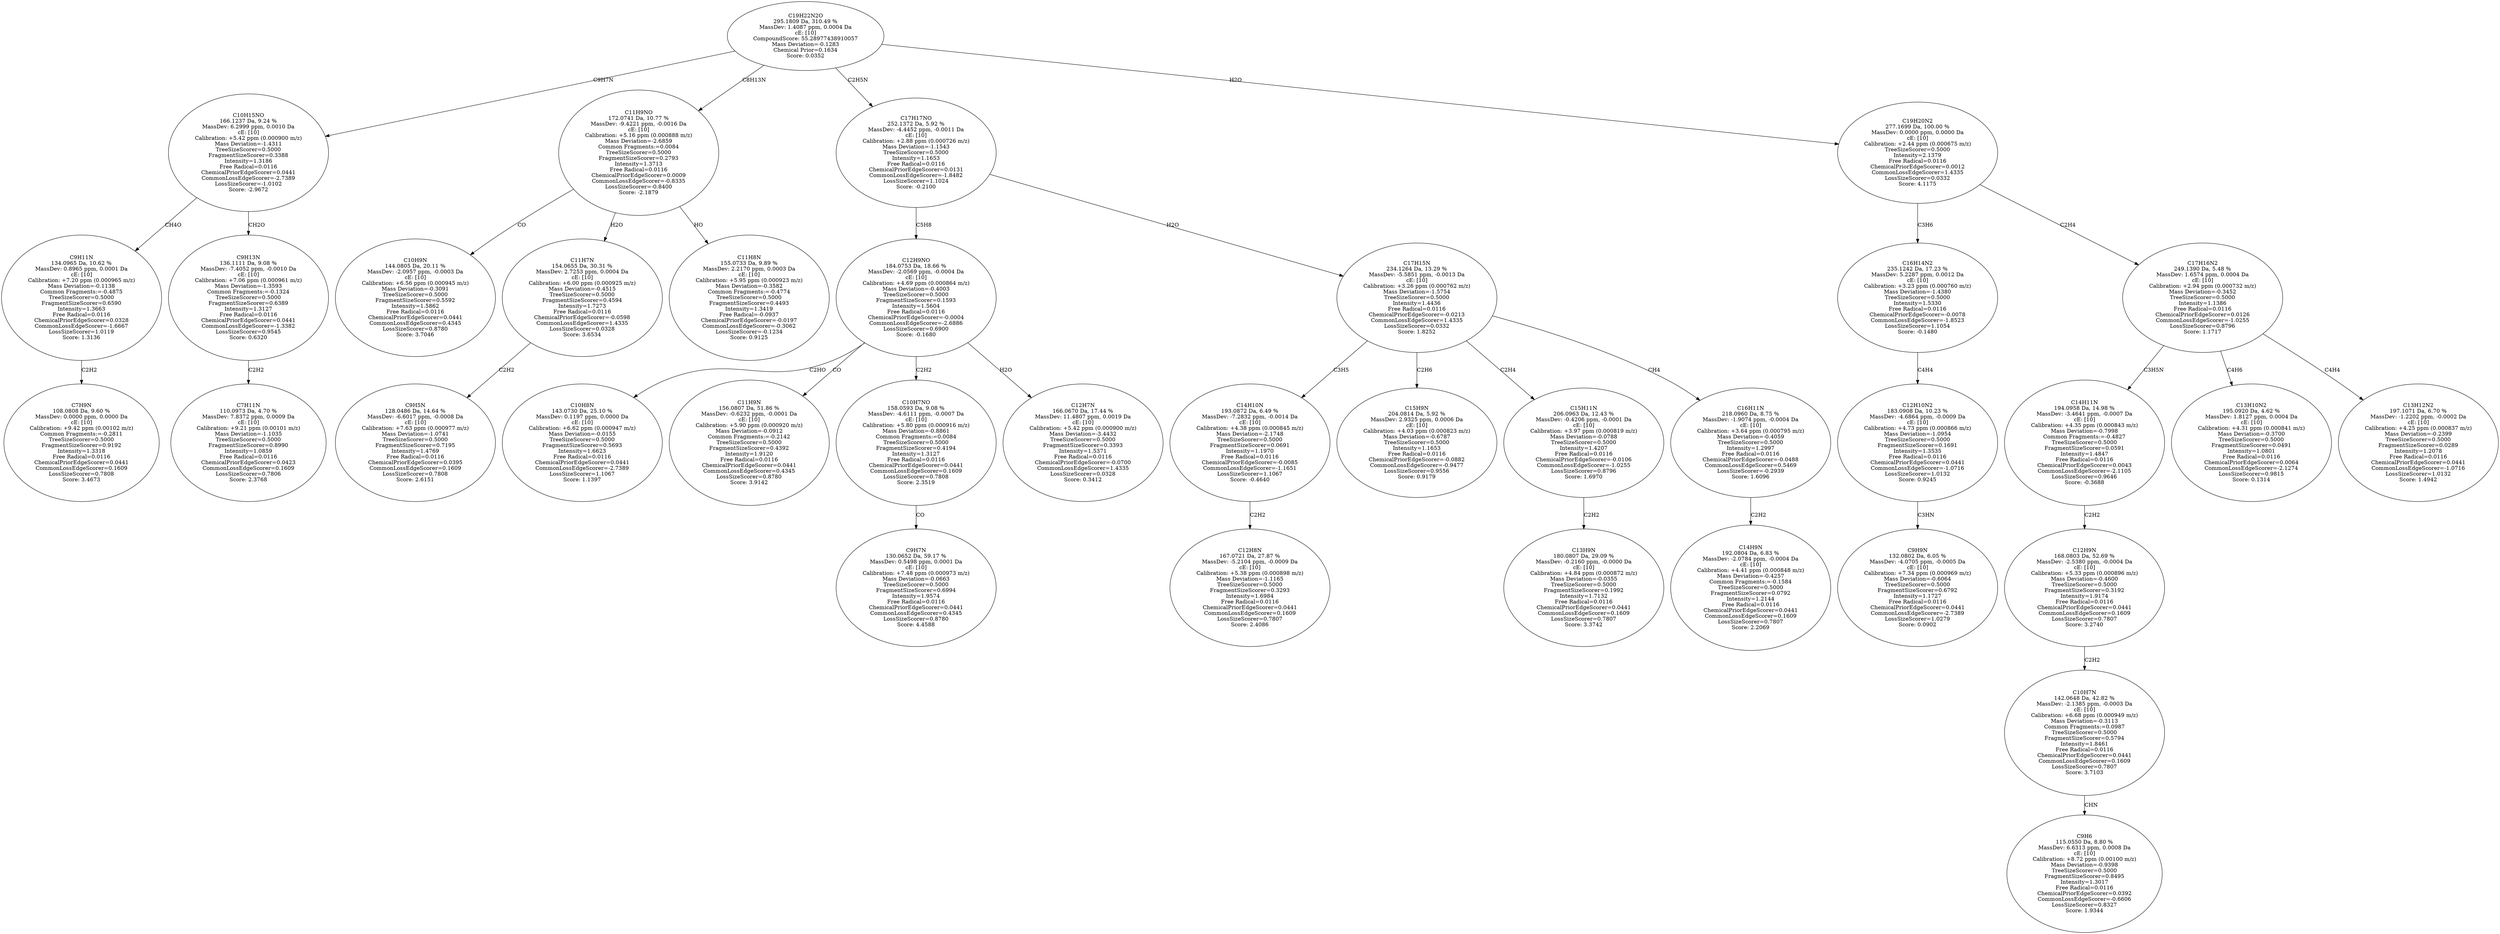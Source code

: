 strict digraph {
v1 [label="C7H9N\n108.0808 Da, 9.60 %\nMassDev: 0.0000 ppm, 0.0000 Da\ncE: [10]\nCalibration: +9.42 ppm (0.00102 m/z)\nCommon Fragments:=-0.2811\nTreeSizeScorer=0.5000\nFragmentSizeScorer=0.9192\nIntensity=1.3318\nFree Radical=0.0116\nChemicalPriorEdgeScorer=0.0441\nCommonLossEdgeScorer=0.1609\nLossSizeScorer=0.7808\nScore: 3.4673"];
v2 [label="C9H11N\n134.0965 Da, 10.62 %\nMassDev: 0.8965 ppm, 0.0001 Da\ncE: [10]\nCalibration: +7.20 ppm (0.000965 m/z)\nMass Deviation=-0.1138\nCommon Fragments:=-0.4875\nTreeSizeScorer=0.5000\nFragmentSizeScorer=0.6590\nIntensity=1.3663\nFree Radical=0.0116\nChemicalPriorEdgeScorer=0.0328\nCommonLossEdgeScorer=-1.6667\nLossSizeScorer=1.0119\nScore: 1.3136"];
v3 [label="C7H11N\n110.0973 Da, 4.70 %\nMassDev: 7.8372 ppm, 0.0009 Da\ncE: [10]\nCalibration: +9.21 ppm (0.00101 m/z)\nMass Deviation=-1.1035\nTreeSizeScorer=0.5000\nFragmentSizeScorer=0.8990\nIntensity=1.0859\nFree Radical=0.0116\nChemicalPriorEdgeScorer=0.0423\nCommonLossEdgeScorer=0.1609\nLossSizeScorer=0.7806\nScore: 2.3768"];
v4 [label="C9H13N\n136.1111 Da, 9.08 %\nMassDev: -7.4052 ppm, -0.0010 Da\ncE: [10]\nCalibration: +7.06 ppm (0.000961 m/z)\nMass Deviation=-1.3593\nCommon Fragments:=-0.1324\nTreeSizeScorer=0.5000\nFragmentSizeScorer=0.6389\nIntensity=1.3127\nFree Radical=0.0116\nChemicalPriorEdgeScorer=0.0441\nCommonLossEdgeScorer=-1.3382\nLossSizeScorer=0.9545\nScore: 0.6320"];
v5 [label="C10H15NO\n166.1237 Da, 9.24 %\nMassDev: 6.2999 ppm, 0.0010 Da\ncE: [10]\nCalibration: +5.42 ppm (0.000900 m/z)\nMass Deviation=-1.4311\nTreeSizeScorer=0.5000\nFragmentSizeScorer=0.3388\nIntensity=1.3186\nFree Radical=0.0116\nChemicalPriorEdgeScorer=0.0441\nCommonLossEdgeScorer=-2.7389\nLossSizeScorer=-1.0102\nScore: -2.9672"];
v6 [label="C10H9N\n144.0805 Da, 20.11 %\nMassDev: -2.0957 ppm, -0.0003 Da\ncE: [10]\nCalibration: +6.56 ppm (0.000945 m/z)\nMass Deviation=-0.3091\nTreeSizeScorer=0.5000\nFragmentSizeScorer=0.5592\nIntensity=1.5862\nFree Radical=0.0116\nChemicalPriorEdgeScorer=0.0441\nCommonLossEdgeScorer=0.4345\nLossSizeScorer=0.8780\nScore: 3.7046"];
v7 [label="C9H5N\n128.0486 Da, 14.64 %\nMassDev: -6.6017 ppm, -0.0008 Da\ncE: [10]\nCalibration: +7.63 ppm (0.000977 m/z)\nMass Deviation=-1.0741\nTreeSizeScorer=0.5000\nFragmentSizeScorer=0.7195\nIntensity=1.4769\nFree Radical=0.0116\nChemicalPriorEdgeScorer=0.0395\nCommonLossEdgeScorer=0.1609\nLossSizeScorer=0.7808\nScore: 2.6151"];
v8 [label="C11H7N\n154.0655 Da, 30.31 %\nMassDev: 2.7253 ppm, 0.0004 Da\ncE: [10]\nCalibration: +6.00 ppm (0.000925 m/z)\nMass Deviation=-0.4515\nTreeSizeScorer=0.5000\nFragmentSizeScorer=0.4594\nIntensity=1.7273\nFree Radical=0.0116\nChemicalPriorEdgeScorer=-0.0598\nCommonLossEdgeScorer=1.4335\nLossSizeScorer=0.0328\nScore: 3.6534"];
v9 [label="C11H8N\n155.0733 Da, 9.89 %\nMassDev: 2.2170 ppm, 0.0003 Da\ncE: [10]\nCalibration: +5.95 ppm (0.000923 m/z)\nMass Deviation=-0.3582\nCommon Fragments:=-0.4774\nTreeSizeScorer=0.5000\nFragmentSizeScorer=0.4493\nIntensity=1.3419\nFree Radical=-0.0937\nChemicalPriorEdgeScorer=-0.0197\nCommonLossEdgeScorer=-0.3062\nLossSizeScorer=-0.1234\nScore: 0.9125"];
v10 [label="C11H9NO\n172.0741 Da, 10.77 %\nMassDev: -9.4221 ppm, -0.0016 Da\ncE: [10]\nCalibration: +5.16 ppm (0.000888 m/z)\nMass Deviation=-2.6859\nCommon Fragments:=0.0084\nTreeSizeScorer=0.5000\nFragmentSizeScorer=0.2793\nIntensity=1.3713\nFree Radical=0.0116\nChemicalPriorEdgeScorer=0.0009\nCommonLossEdgeScorer=-0.8335\nLossSizeScorer=-0.8400\nScore: -2.1879"];
v11 [label="C10H8N\n143.0730 Da, 25.10 %\nMassDev: 0.1197 ppm, 0.0000 Da\ncE: [10]\nCalibration: +6.62 ppm (0.000947 m/z)\nMass Deviation=-0.0155\nTreeSizeScorer=0.5000\nFragmentSizeScorer=0.5693\nIntensity=1.6623\nFree Radical=0.0116\nChemicalPriorEdgeScorer=0.0441\nCommonLossEdgeScorer=-2.7389\nLossSizeScorer=1.1067\nScore: 1.1397"];
v12 [label="C11H9N\n156.0807 Da, 51.86 %\nMassDev: -0.6232 ppm, -0.0001 Da\ncE: [10]\nCalibration: +5.90 ppm (0.000920 m/z)\nMass Deviation=-0.0912\nCommon Fragments:=-0.2142\nTreeSizeScorer=0.5000\nFragmentSizeScorer=0.4392\nIntensity=1.9120\nFree Radical=0.0116\nChemicalPriorEdgeScorer=0.0441\nCommonLossEdgeScorer=0.4345\nLossSizeScorer=0.8780\nScore: 3.9142"];
v13 [label="C9H7N\n130.0652 Da, 59.17 %\nMassDev: 0.5498 ppm, 0.0001 Da\ncE: [10]\nCalibration: +7.48 ppm (0.000973 m/z)\nMass Deviation=-0.0663\nTreeSizeScorer=0.5000\nFragmentSizeScorer=0.6994\nIntensity=1.9574\nFree Radical=0.0116\nChemicalPriorEdgeScorer=0.0441\nCommonLossEdgeScorer=0.4345\nLossSizeScorer=0.8780\nScore: 4.4588"];
v14 [label="C10H7NO\n158.0593 Da, 9.08 %\nMassDev: -4.6111 ppm, -0.0007 Da\ncE: [10]\nCalibration: +5.80 ppm (0.000916 m/z)\nMass Deviation=-0.8861\nCommon Fragments:=0.0084\nTreeSizeScorer=0.5000\nFragmentSizeScorer=0.4194\nIntensity=1.3127\nFree Radical=0.0116\nChemicalPriorEdgeScorer=0.0441\nCommonLossEdgeScorer=0.1609\nLossSizeScorer=0.7808\nScore: 2.3519"];
v15 [label="C12H7N\n166.0670 Da, 17.44 %\nMassDev: 11.4807 ppm, 0.0019 Da\ncE: [10]\nCalibration: +5.42 ppm (0.000900 m/z)\nMass Deviation=-3.4432\nTreeSizeScorer=0.5000\nFragmentSizeScorer=0.3393\nIntensity=1.5371\nFree Radical=0.0116\nChemicalPriorEdgeScorer=-0.0700\nCommonLossEdgeScorer=1.4335\nLossSizeScorer=0.0328\nScore: 0.3412"];
v16 [label="C12H9NO\n184.0753 Da, 18.66 %\nMassDev: -2.0569 ppm, -0.0004 Da\ncE: [10]\nCalibration: +4.69 ppm (0.000864 m/z)\nMass Deviation=-0.4003\nTreeSizeScorer=0.5000\nFragmentSizeScorer=0.1593\nIntensity=1.5604\nFree Radical=0.0116\nChemicalPriorEdgeScorer=-0.0004\nCommonLossEdgeScorer=-2.6886\nLossSizeScorer=0.6900\nScore: -0.1680"];
v17 [label="C12H8N\n167.0721 Da, 27.87 %\nMassDev: -5.2104 ppm, -0.0009 Da\ncE: [10]\nCalibration: +5.38 ppm (0.000898 m/z)\nMass Deviation=-1.1165\nTreeSizeScorer=0.5000\nFragmentSizeScorer=0.3293\nIntensity=1.6984\nFree Radical=0.0116\nChemicalPriorEdgeScorer=0.0441\nCommonLossEdgeScorer=0.1609\nLossSizeScorer=0.7807\nScore: 2.4086"];
v18 [label="C14H10N\n193.0872 Da, 6.49 %\nMassDev: -7.2832 ppm, -0.0014 Da\ncE: [10]\nCalibration: +4.38 ppm (0.000845 m/z)\nMass Deviation=-2.1748\nTreeSizeScorer=0.5000\nFragmentSizeScorer=0.0691\nIntensity=1.1970\nFree Radical=0.0116\nChemicalPriorEdgeScorer=-0.0085\nCommonLossEdgeScorer=-1.1651\nLossSizeScorer=1.1067\nScore: -0.4640"];
v19 [label="C15H9N\n204.0814 Da, 5.92 %\nMassDev: 2.9325 ppm, 0.0006 Da\ncE: [10]\nCalibration: +4.03 ppm (0.000823 m/z)\nMass Deviation=-0.6787\nTreeSizeScorer=0.5000\nIntensity=1.1653\nFree Radical=0.0116\nChemicalPriorEdgeScorer=-0.0882\nCommonLossEdgeScorer=-0.9477\nLossSizeScorer=0.9556\nScore: 0.9179"];
v20 [label="C13H9N\n180.0807 Da, 29.09 %\nMassDev: -0.2160 ppm, -0.0000 Da\ncE: [10]\nCalibration: +4.84 ppm (0.000872 m/z)\nMass Deviation=-0.0355\nTreeSizeScorer=0.5000\nFragmentSizeScorer=0.1992\nIntensity=1.7132\nFree Radical=0.0116\nChemicalPriorEdgeScorer=0.0441\nCommonLossEdgeScorer=0.1609\nLossSizeScorer=0.7807\nScore: 3.3742"];
v21 [label="C15H11N\n206.0963 Da, 12.43 %\nMassDev: -0.4206 ppm, -0.0001 Da\ncE: [10]\nCalibration: +3.97 ppm (0.000819 m/z)\nMass Deviation=-0.0788\nTreeSizeScorer=0.5000\nIntensity=1.4207\nFree Radical=0.0116\nChemicalPriorEdgeScorer=-0.0106\nCommonLossEdgeScorer=-1.0255\nLossSizeScorer=0.8796\nScore: 1.6970"];
v22 [label="C14H9N\n192.0804 Da, 6.83 %\nMassDev: -2.0784 ppm, -0.0004 Da\ncE: [10]\nCalibration: +4.41 ppm (0.000848 m/z)\nMass Deviation=-0.4257\nCommon Fragments:=-0.1584\nTreeSizeScorer=0.5000\nFragmentSizeScorer=0.0792\nIntensity=1.2144\nFree Radical=0.0116\nChemicalPriorEdgeScorer=0.0441\nCommonLossEdgeScorer=0.1609\nLossSizeScorer=0.7807\nScore: 2.2069"];
v23 [label="C16H11N\n218.0960 Da, 8.75 %\nMassDev: -1.9074 ppm, -0.0004 Da\ncE: [10]\nCalibration: +3.64 ppm (0.000795 m/z)\nMass Deviation=-0.4059\nTreeSizeScorer=0.5000\nIntensity=1.2997\nFree Radical=0.0116\nChemicalPriorEdgeScorer=-0.0488\nCommonLossEdgeScorer=0.5469\nLossSizeScorer=-0.2939\nScore: 1.6096"];
v24 [label="C17H15N\n234.1264 Da, 13.29 %\nMassDev: -5.5851 ppm, -0.0013 Da\ncE: [10]\nCalibration: +3.26 ppm (0.000762 m/z)\nMass Deviation=-1.5754\nTreeSizeScorer=0.5000\nIntensity=1.4436\nFree Radical=0.0116\nChemicalPriorEdgeScorer=-0.0213\nCommonLossEdgeScorer=1.4335\nLossSizeScorer=0.0332\nScore: 1.8252"];
v25 [label="C17H17NO\n252.1372 Da, 5.92 %\nMassDev: -4.4452 ppm, -0.0011 Da\ncE: [10]\nCalibration: +2.88 ppm (0.000726 m/z)\nMass Deviation=-1.1543\nTreeSizeScorer=0.5000\nIntensity=1.1653\nFree Radical=0.0116\nChemicalPriorEdgeScorer=0.0131\nCommonLossEdgeScorer=-1.8482\nLossSizeScorer=1.1024\nScore: -0.2100"];
v26 [label="C9H9N\n132.0802 Da, 6.05 %\nMassDev: -4.0705 ppm, -0.0005 Da\ncE: [10]\nCalibration: +7.34 ppm (0.000969 m/z)\nMass Deviation=-0.6064\nTreeSizeScorer=0.5000\nFragmentSizeScorer=0.6792\nIntensity=1.1727\nFree Radical=0.0116\nChemicalPriorEdgeScorer=0.0441\nCommonLossEdgeScorer=-2.7389\nLossSizeScorer=1.0279\nScore: 0.0902"];
v27 [label="C12H10N2\n183.0908 Da, 10.23 %\nMassDev: -4.6864 ppm, -0.0009 Da\ncE: [10]\nCalibration: +4.73 ppm (0.000866 m/z)\nMass Deviation=-1.0954\nTreeSizeScorer=0.5000\nFragmentSizeScorer=0.1691\nIntensity=1.3535\nFree Radical=0.0116\nChemicalPriorEdgeScorer=0.0441\nCommonLossEdgeScorer=-1.0716\nLossSizeScorer=1.0132\nScore: 0.9245"];
v28 [label="C16H14N2\n235.1242 Da, 17.23 %\nMassDev: 5.2287 ppm, 0.0012 Da\ncE: [10]\nCalibration: +3.23 ppm (0.000760 m/z)\nMass Deviation=-1.4380\nTreeSizeScorer=0.5000\nIntensity=1.5330\nFree Radical=0.0116\nChemicalPriorEdgeScorer=-0.0078\nCommonLossEdgeScorer=-1.8523\nLossSizeScorer=1.1054\nScore: -0.1480"];
v29 [label="C9H6\n115.0550 Da, 8.80 %\nMassDev: 6.6313 ppm, 0.0008 Da\ncE: [10]\nCalibration: +8.72 ppm (0.00100 m/z)\nMass Deviation=-0.9398\nTreeSizeScorer=0.5000\nFragmentSizeScorer=0.8495\nIntensity=1.3017\nFree Radical=0.0116\nChemicalPriorEdgeScorer=0.0392\nCommonLossEdgeScorer=-0.6606\nLossSizeScorer=0.8327\nScore: 1.9344"];
v30 [label="C10H7N\n142.0648 Da, 42.82 %\nMassDev: -2.1385 ppm, -0.0003 Da\ncE: [10]\nCalibration: +6.68 ppm (0.000949 m/z)\nMass Deviation=-0.3113\nCommon Fragments:=0.0987\nTreeSizeScorer=0.5000\nFragmentSizeScorer=0.5794\nIntensity=1.8461\nFree Radical=0.0116\nChemicalPriorEdgeScorer=0.0441\nCommonLossEdgeScorer=0.1609\nLossSizeScorer=0.7807\nScore: 3.7103"];
v31 [label="C12H9N\n168.0803 Da, 52.69 %\nMassDev: -2.5380 ppm, -0.0004 Da\ncE: [10]\nCalibration: +5.33 ppm (0.000896 m/z)\nMass Deviation=-0.4600\nTreeSizeScorer=0.5000\nFragmentSizeScorer=0.3192\nIntensity=1.9174\nFree Radical=0.0116\nChemicalPriorEdgeScorer=0.0441\nCommonLossEdgeScorer=0.1609\nLossSizeScorer=0.7807\nScore: 3.2740"];
v32 [label="C14H11N\n194.0958 Da, 14.98 %\nMassDev: -3.4641 ppm, -0.0007 Da\ncE: [10]\nCalibration: +4.35 ppm (0.000843 m/z)\nMass Deviation=-0.7998\nCommon Fragments:=-0.4827\nTreeSizeScorer=0.5000\nFragmentSizeScorer=0.0591\nIntensity=1.4847\nFree Radical=0.0116\nChemicalPriorEdgeScorer=0.0043\nCommonLossEdgeScorer=-2.1105\nLossSizeScorer=0.9646\nScore: -0.3688"];
v33 [label="C13H10N2\n195.0920 Da, 4.62 %\nMassDev: 1.8127 ppm, 0.0004 Da\ncE: [10]\nCalibration: +4.31 ppm (0.000841 m/z)\nMass Deviation=-0.3700\nTreeSizeScorer=0.5000\nFragmentSizeScorer=0.0491\nIntensity=1.0801\nFree Radical=0.0116\nChemicalPriorEdgeScorer=0.0064\nCommonLossEdgeScorer=-2.1274\nLossSizeScorer=0.9815\nScore: 0.1314"];
v34 [label="C13H12N2\n197.1071 Da, 6.70 %\nMassDev: -1.2202 ppm, -0.0002 Da\ncE: [10]\nCalibration: +4.25 ppm (0.000837 m/z)\nMass Deviation=-0.2399\nTreeSizeScorer=0.5000\nFragmentSizeScorer=0.0289\nIntensity=1.2078\nFree Radical=0.0116\nChemicalPriorEdgeScorer=0.0441\nCommonLossEdgeScorer=-1.0716\nLossSizeScorer=1.0132\nScore: 1.4942"];
v35 [label="C17H16N2\n249.1390 Da, 5.48 %\nMassDev: 1.6574 ppm, 0.0004 Da\ncE: [10]\nCalibration: +2.94 ppm (0.000732 m/z)\nMass Deviation=-0.3452\nTreeSizeScorer=0.5000\nIntensity=1.1386\nFree Radical=0.0116\nChemicalPriorEdgeScorer=0.0126\nCommonLossEdgeScorer=-1.0255\nLossSizeScorer=0.8796\nScore: 1.1717"];
v36 [label="C19H20N2\n277.1699 Da, 100.00 %\nMassDev: 0.0000 ppm, 0.0000 Da\ncE: [10]\nCalibration: +2.44 ppm (0.000675 m/z)\nTreeSizeScorer=0.5000\nIntensity=2.1379\nFree Radical=0.0116\nChemicalPriorEdgeScorer=0.0012\nCommonLossEdgeScorer=1.4335\nLossSizeScorer=0.0332\nScore: 4.1175"];
v37 [label="C19H22N2O\n295.1809 Da, 310.49 %\nMassDev: 1.4087 ppm, 0.0004 Da\ncE: [10]\nCompoundScore: 55.28977438910057\nMass Deviation=-0.1283\nChemical Prior=0.1634\nScore: 0.0352"];
v2 -> v1 [label="C2H2"];
v5 -> v2 [label="CH4O"];
v4 -> v3 [label="C2H2"];
v5 -> v4 [label="CH2O"];
v37 -> v5 [label="C9H7N"];
v10 -> v6 [label="CO"];
v8 -> v7 [label="C2H2"];
v10 -> v8 [label="H2O"];
v10 -> v9 [label="HO"];
v37 -> v10 [label="C8H13N"];
v16 -> v11 [label="C2HO"];
v16 -> v12 [label="CO"];
v14 -> v13 [label="CO"];
v16 -> v14 [label="C2H2"];
v16 -> v15 [label="H2O"];
v25 -> v16 [label="C5H8"];
v18 -> v17 [label="C2H2"];
v24 -> v18 [label="C3H5"];
v24 -> v19 [label="C2H6"];
v21 -> v20 [label="C2H2"];
v24 -> v21 [label="C2H4"];
v23 -> v22 [label="C2H2"];
v24 -> v23 [label="CH4"];
v25 -> v24 [label="H2O"];
v37 -> v25 [label="C2H5N"];
v27 -> v26 [label="C3HN"];
v28 -> v27 [label="C4H4"];
v36 -> v28 [label="C3H6"];
v30 -> v29 [label="CHN"];
v31 -> v30 [label="C2H2"];
v32 -> v31 [label="C2H2"];
v35 -> v32 [label="C3H5N"];
v35 -> v33 [label="C4H6"];
v35 -> v34 [label="C4H4"];
v36 -> v35 [label="C2H4"];
v37 -> v36 [label="H2O"];
}